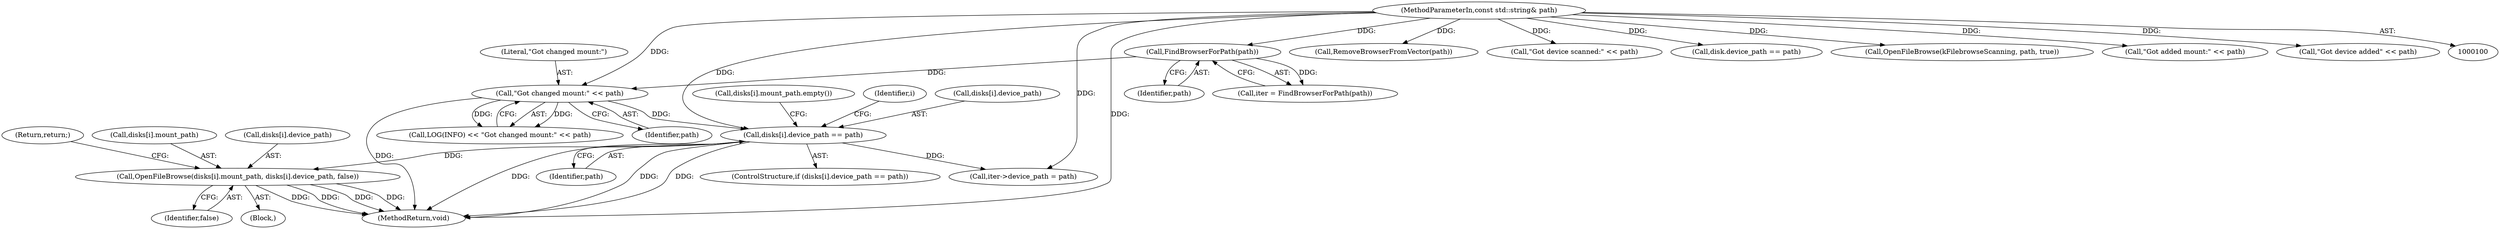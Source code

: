 digraph "0_Chrome_647c3a9f217a9236052e18c7b032669863dd1734@array" {
"1000288" [label="(Call,OpenFileBrowse(disks[i].mount_path, disks[i].device_path, false))"];
"1000223" [label="(Call,disks[i].device_path == path)"];
"1000195" [label="(Call,\"Got changed mount:\" << path)"];
"1000190" [label="(Call,FindBrowserForPath(path))"];
"1000103" [label="(MethodParameterIn,const std::string& path)"];
"1000233" [label="(Call,disks[i].mount_path.empty())"];
"1000190" [label="(Call,FindBrowserForPath(path))"];
"1000223" [label="(Call,disks[i].device_path == path)"];
"1000192" [label="(Call,LOG(INFO) << \"Got changed mount:\" << path)"];
"1000179" [label="(Call,RemoveBrowserFromVector(path))"];
"1000103" [label="(MethodParameterIn,const std::string& path)"];
"1000288" [label="(Call,OpenFileBrowse(disks[i].mount_path, disks[i].device_path, false))"];
"1000220" [label="(Identifier,i)"];
"1000188" [label="(Call,iter = FindBrowserForPath(path))"];
"1000326" [label="(Call,\"Got device scanned:\" << path)"];
"1000224" [label="(Call,disks[i].device_path)"];
"1000132" [label="(Call,disk.device_path == path)"];
"1000289" [label="(Call,disks[i].mount_path)"];
"1000313" [label="(Call,OpenFileBrowse(kFilebrowseScanning, path, true))"];
"1000294" [label="(Call,disks[i].device_path)"];
"1000197" [label="(Identifier,path)"];
"1000196" [label="(Literal,\"Got changed mount:\")"];
"1000299" [label="(Identifier,false)"];
"1000329" [label="(MethodReturn,void)"];
"1000222" [label="(ControlStructure,if (disks[i].device_path == path))"];
"1000166" [label="(Call,\"Got added mount:\" << path)"];
"1000300" [label="(Return,return;)"];
"1000281" [label="(Call,iter->device_path = path)"];
"1000191" [label="(Identifier,path)"];
"1000287" [label="(Block,)"];
"1000229" [label="(Identifier,path)"];
"1000195" [label="(Call,\"Got changed mount:\" << path)"];
"1000310" [label="(Call,\"Got device added\" << path)"];
"1000288" -> "1000287"  [label="AST: "];
"1000288" -> "1000299"  [label="CFG: "];
"1000289" -> "1000288"  [label="AST: "];
"1000294" -> "1000288"  [label="AST: "];
"1000299" -> "1000288"  [label="AST: "];
"1000300" -> "1000288"  [label="CFG: "];
"1000288" -> "1000329"  [label="DDG: "];
"1000288" -> "1000329"  [label="DDG: "];
"1000288" -> "1000329"  [label="DDG: "];
"1000288" -> "1000329"  [label="DDG: "];
"1000223" -> "1000288"  [label="DDG: "];
"1000223" -> "1000222"  [label="AST: "];
"1000223" -> "1000229"  [label="CFG: "];
"1000224" -> "1000223"  [label="AST: "];
"1000229" -> "1000223"  [label="AST: "];
"1000233" -> "1000223"  [label="CFG: "];
"1000220" -> "1000223"  [label="CFG: "];
"1000223" -> "1000329"  [label="DDG: "];
"1000223" -> "1000329"  [label="DDG: "];
"1000223" -> "1000329"  [label="DDG: "];
"1000195" -> "1000223"  [label="DDG: "];
"1000103" -> "1000223"  [label="DDG: "];
"1000223" -> "1000281"  [label="DDG: "];
"1000195" -> "1000192"  [label="AST: "];
"1000195" -> "1000197"  [label="CFG: "];
"1000196" -> "1000195"  [label="AST: "];
"1000197" -> "1000195"  [label="AST: "];
"1000192" -> "1000195"  [label="CFG: "];
"1000195" -> "1000329"  [label="DDG: "];
"1000195" -> "1000192"  [label="DDG: "];
"1000195" -> "1000192"  [label="DDG: "];
"1000190" -> "1000195"  [label="DDG: "];
"1000103" -> "1000195"  [label="DDG: "];
"1000190" -> "1000188"  [label="AST: "];
"1000190" -> "1000191"  [label="CFG: "];
"1000191" -> "1000190"  [label="AST: "];
"1000188" -> "1000190"  [label="CFG: "];
"1000190" -> "1000188"  [label="DDG: "];
"1000103" -> "1000190"  [label="DDG: "];
"1000103" -> "1000100"  [label="AST: "];
"1000103" -> "1000329"  [label="DDG: "];
"1000103" -> "1000132"  [label="DDG: "];
"1000103" -> "1000166"  [label="DDG: "];
"1000103" -> "1000179"  [label="DDG: "];
"1000103" -> "1000281"  [label="DDG: "];
"1000103" -> "1000310"  [label="DDG: "];
"1000103" -> "1000313"  [label="DDG: "];
"1000103" -> "1000326"  [label="DDG: "];
}
